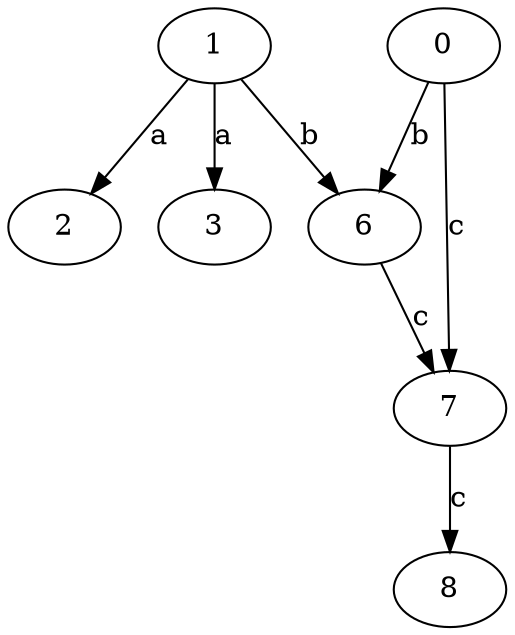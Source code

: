strict digraph  {
2;
3;
6;
7;
0;
8;
1;
6 -> 7  [label=c];
7 -> 8  [label=c];
0 -> 6  [label=b];
0 -> 7  [label=c];
1 -> 2  [label=a];
1 -> 3  [label=a];
1 -> 6  [label=b];
}
